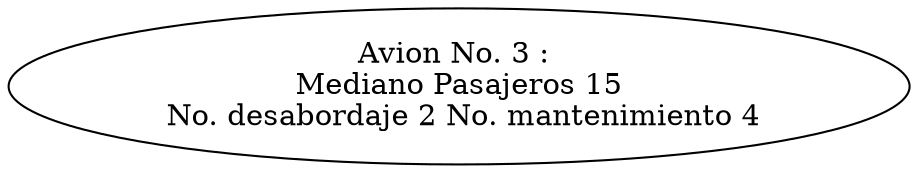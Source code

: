 digraph listadoble {
nodo1291012575[label="Avion No. 3 : 
Mediano Pasajeros 15
 No. desabordaje 2 No. mantenimiento 4"];

}
